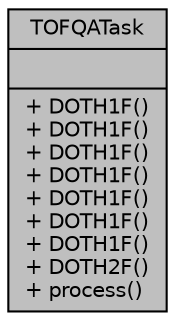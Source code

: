 digraph "TOFQATask"
{
 // INTERACTIVE_SVG=YES
  bgcolor="transparent";
  edge [fontname="Helvetica",fontsize="10",labelfontname="Helvetica",labelfontsize="10"];
  node [fontname="Helvetica",fontsize="10",shape=record];
  Node1 [label="{TOFQATask\n||+ DOTH1F()\l+ DOTH1F()\l+ DOTH1F()\l+ DOTH1F()\l+ DOTH1F()\l+ DOTH1F()\l+ DOTH1F()\l+ DOTH2F()\l+ process()\l}",height=0.2,width=0.4,color="black", fillcolor="grey75", style="filled", fontcolor="black"];
}
